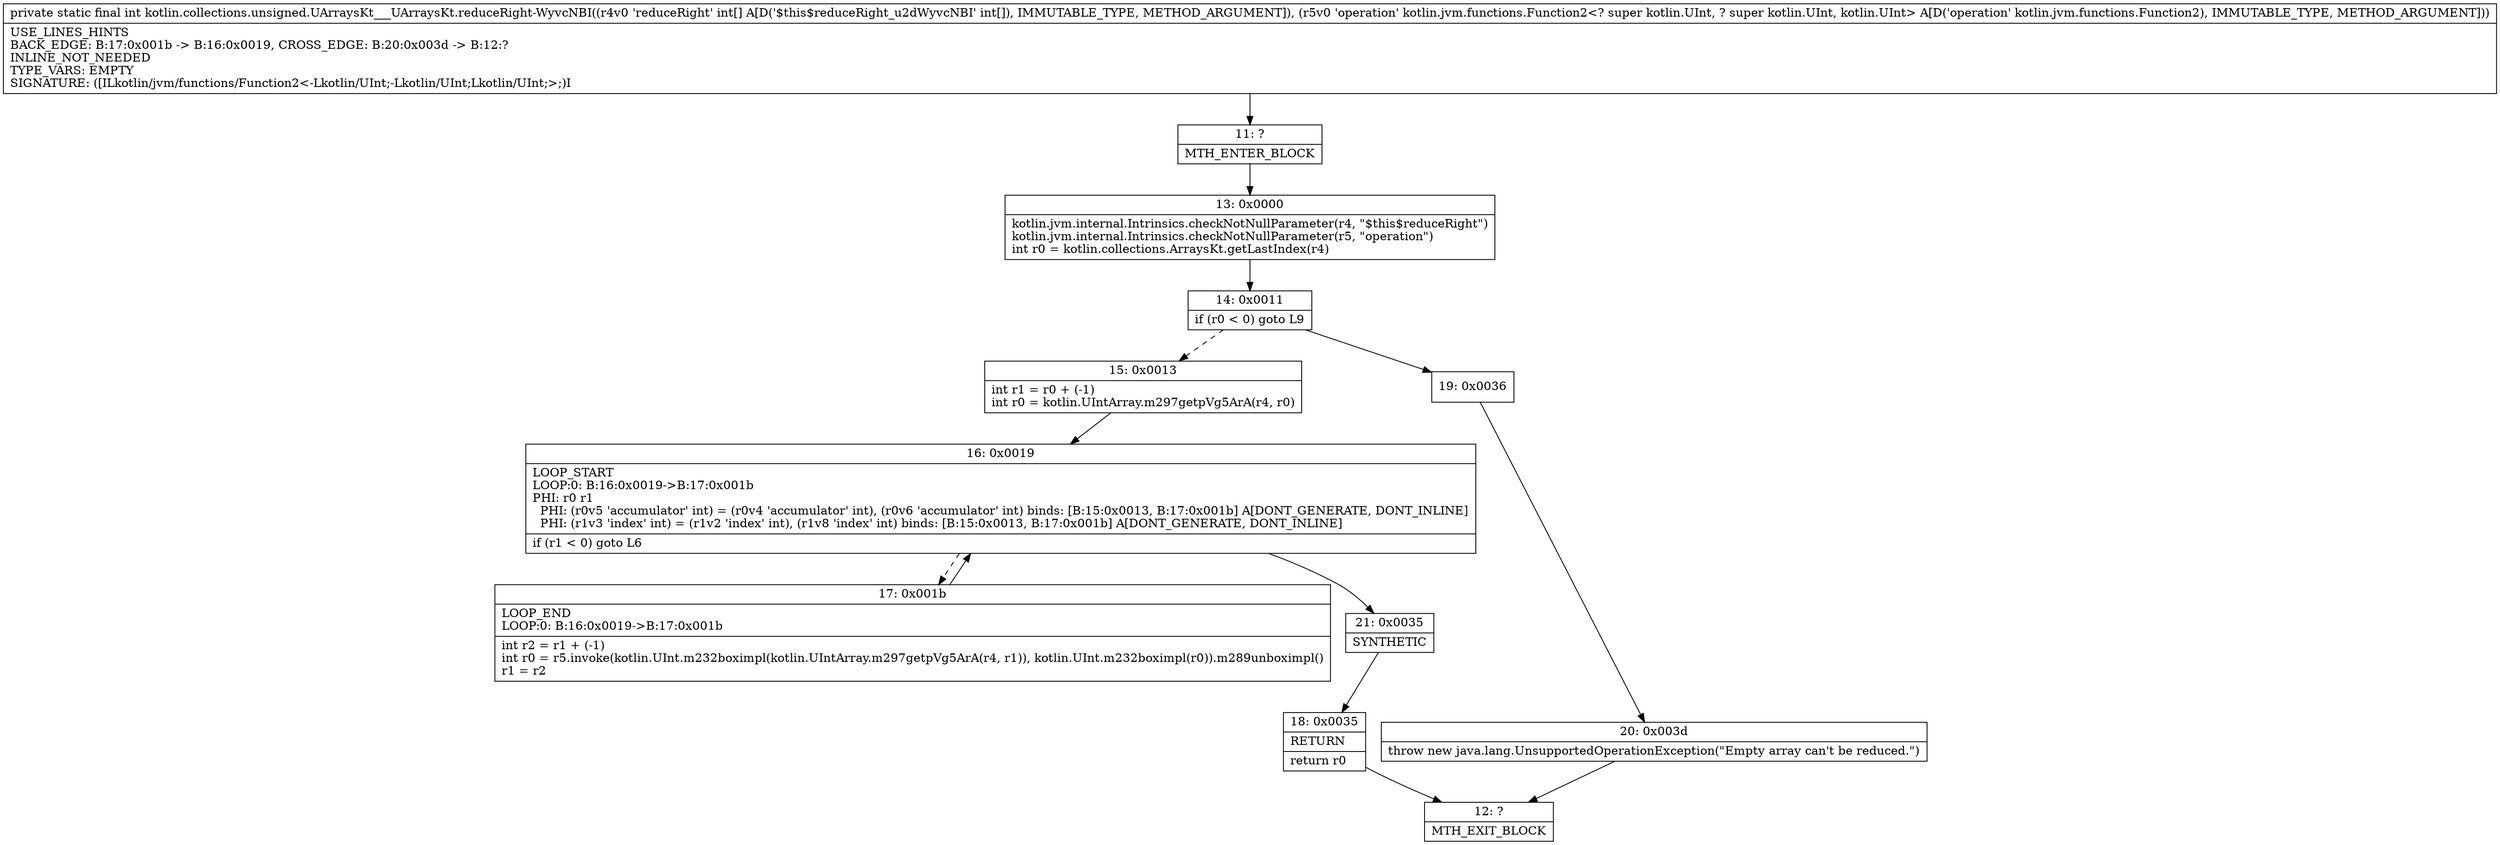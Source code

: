 digraph "CFG forkotlin.collections.unsigned.UArraysKt___UArraysKt.reduceRight\-WyvcNBI([ILkotlin\/jvm\/functions\/Function2;)I" {
Node_11 [shape=record,label="{11\:\ ?|MTH_ENTER_BLOCK\l}"];
Node_13 [shape=record,label="{13\:\ 0x0000|kotlin.jvm.internal.Intrinsics.checkNotNullParameter(r4, \"$this$reduceRight\")\lkotlin.jvm.internal.Intrinsics.checkNotNullParameter(r5, \"operation\")\lint r0 = kotlin.collections.ArraysKt.getLastIndex(r4)\l}"];
Node_14 [shape=record,label="{14\:\ 0x0011|if (r0 \< 0) goto L9\l}"];
Node_15 [shape=record,label="{15\:\ 0x0013|int r1 = r0 + (\-1)\lint r0 = kotlin.UIntArray.m297getpVg5ArA(r4, r0)\l}"];
Node_16 [shape=record,label="{16\:\ 0x0019|LOOP_START\lLOOP:0: B:16:0x0019\-\>B:17:0x001b\lPHI: r0 r1 \l  PHI: (r0v5 'accumulator' int) = (r0v4 'accumulator' int), (r0v6 'accumulator' int) binds: [B:15:0x0013, B:17:0x001b] A[DONT_GENERATE, DONT_INLINE]\l  PHI: (r1v3 'index' int) = (r1v2 'index' int), (r1v8 'index' int) binds: [B:15:0x0013, B:17:0x001b] A[DONT_GENERATE, DONT_INLINE]\l|if (r1 \< 0) goto L6\l}"];
Node_17 [shape=record,label="{17\:\ 0x001b|LOOP_END\lLOOP:0: B:16:0x0019\-\>B:17:0x001b\l|int r2 = r1 + (\-1)\lint r0 = r5.invoke(kotlin.UInt.m232boximpl(kotlin.UIntArray.m297getpVg5ArA(r4, r1)), kotlin.UInt.m232boximpl(r0)).m289unboximpl()\lr1 = r2\l}"];
Node_21 [shape=record,label="{21\:\ 0x0035|SYNTHETIC\l}"];
Node_18 [shape=record,label="{18\:\ 0x0035|RETURN\l|return r0\l}"];
Node_12 [shape=record,label="{12\:\ ?|MTH_EXIT_BLOCK\l}"];
Node_19 [shape=record,label="{19\:\ 0x0036}"];
Node_20 [shape=record,label="{20\:\ 0x003d|throw new java.lang.UnsupportedOperationException(\"Empty array can't be reduced.\")\l}"];
MethodNode[shape=record,label="{private static final int kotlin.collections.unsigned.UArraysKt___UArraysKt.reduceRight\-WyvcNBI((r4v0 'reduceRight' int[] A[D('$this$reduceRight_u2dWyvcNBI' int[]), IMMUTABLE_TYPE, METHOD_ARGUMENT]), (r5v0 'operation' kotlin.jvm.functions.Function2\<? super kotlin.UInt, ? super kotlin.UInt, kotlin.UInt\> A[D('operation' kotlin.jvm.functions.Function2), IMMUTABLE_TYPE, METHOD_ARGUMENT]))  | USE_LINES_HINTS\lBACK_EDGE: B:17:0x001b \-\> B:16:0x0019, CROSS_EDGE: B:20:0x003d \-\> B:12:?\lINLINE_NOT_NEEDED\lTYPE_VARS: EMPTY\lSIGNATURE: ([ILkotlin\/jvm\/functions\/Function2\<\-Lkotlin\/UInt;\-Lkotlin\/UInt;Lkotlin\/UInt;\>;)I\l}"];
MethodNode -> Node_11;Node_11 -> Node_13;
Node_13 -> Node_14;
Node_14 -> Node_15[style=dashed];
Node_14 -> Node_19;
Node_15 -> Node_16;
Node_16 -> Node_17[style=dashed];
Node_16 -> Node_21;
Node_17 -> Node_16;
Node_21 -> Node_18;
Node_18 -> Node_12;
Node_19 -> Node_20;
Node_20 -> Node_12;
}


